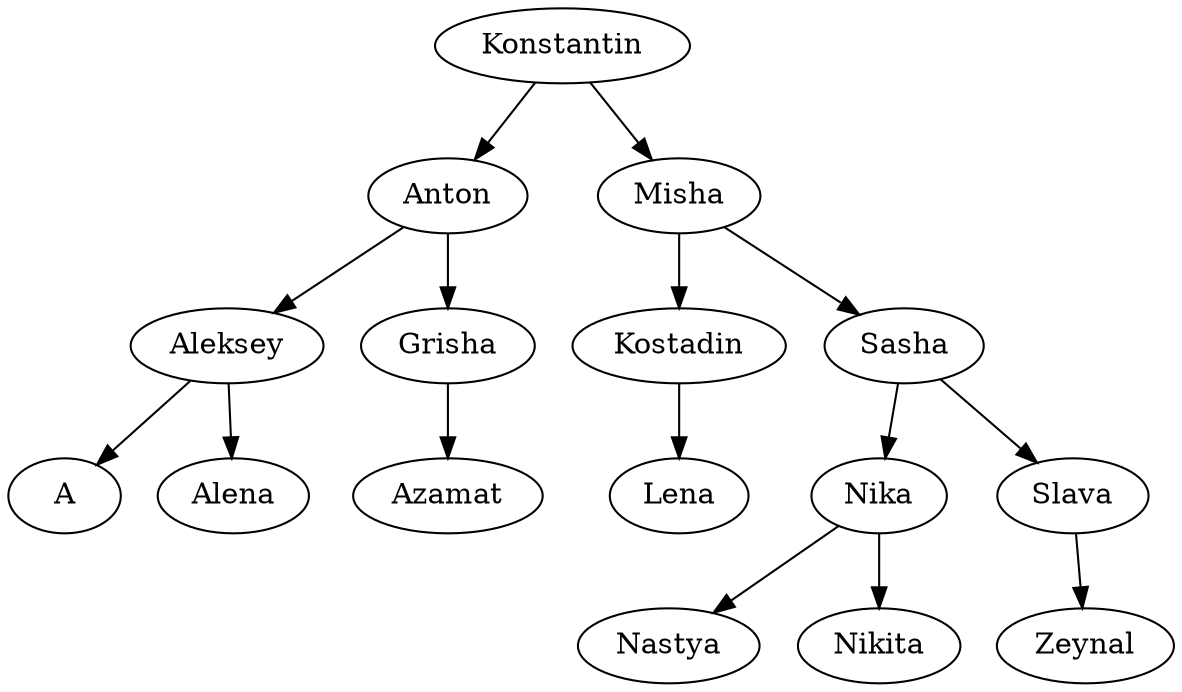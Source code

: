 digraph N{
Konstantin->Anton
Anton->Aleksey
Aleksey->A
Aleksey->Alena
Anton->Grisha
Grisha->Azamat
Konstantin->Misha
Misha->Kostadin
Kostadin->Lena
Misha->Sasha
Sasha->Nika
Nika->Nastya
Nika->Nikita
Sasha->Slava
Slava->Zeynal
}